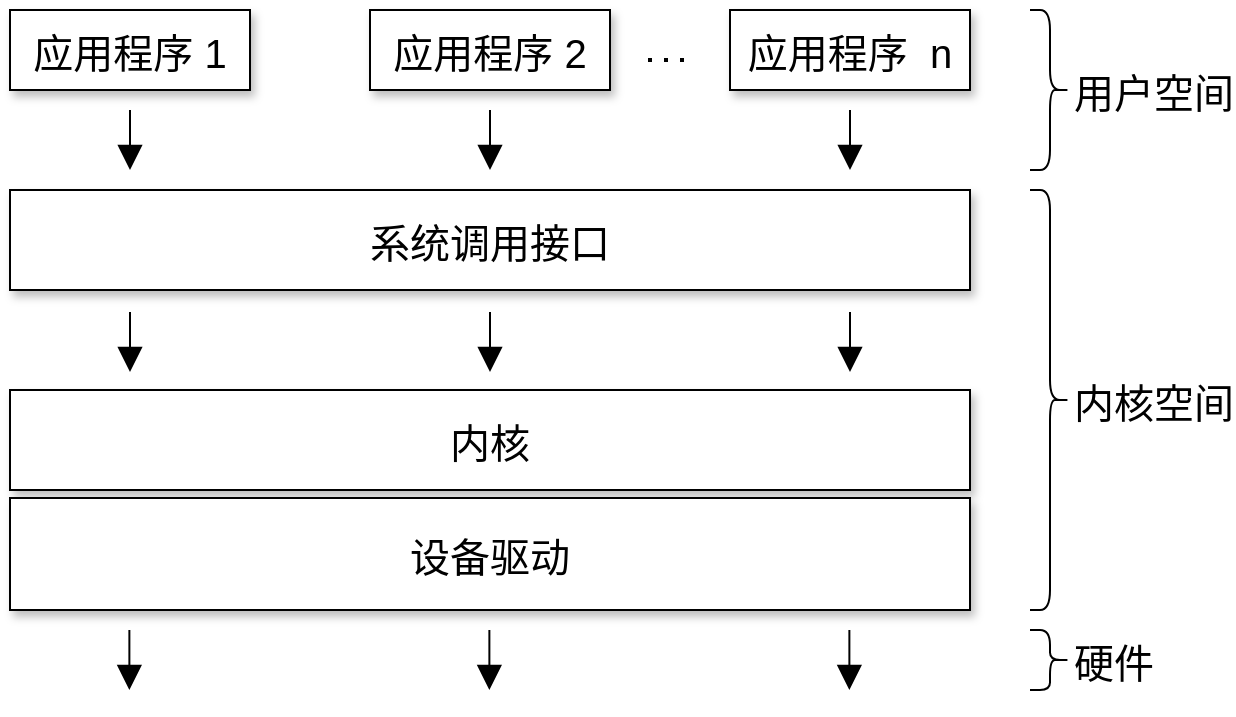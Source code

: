 <mxfile>
    <diagram id="M46k61l2o98OYsJfOXTd" name="Page-1">
        <mxGraphModel dx="1421" dy="580" grid="1" gridSize="10" guides="1" tooltips="1" connect="1" arrows="1" fold="1" page="1" pageScale="1" pageWidth="827" pageHeight="1169" math="0" shadow="0">
            <root>
                <mxCell id="0"/>
                <mxCell id="1" parent="0"/>
                <mxCell id="10" style="edgeStyle=none;html=1;fontSize=20;strokeWidth=1;endArrow=block;endFill=1;endSize=10;" parent="1" edge="1">
                    <mxGeometry relative="1" as="geometry">
                        <mxPoint x="190" y="180" as="sourcePoint"/>
                        <mxPoint x="190" y="210" as="targetPoint"/>
                    </mxGeometry>
                </mxCell>
                <mxCell id="2" value="应用程序 1" style="rounded=0;shadow=1;fontSize=20;" parent="1" vertex="1">
                    <mxGeometry x="130" y="130" width="120" height="40" as="geometry"/>
                </mxCell>
                <mxCell id="9" style="edgeStyle=none;html=1;fontSize=20;strokeWidth=1;endArrow=block;endFill=1;endSize=10;" parent="1" edge="1">
                    <mxGeometry relative="1" as="geometry">
                        <mxPoint x="370" y="180" as="sourcePoint"/>
                        <mxPoint x="370" y="210" as="targetPoint"/>
                    </mxGeometry>
                </mxCell>
                <mxCell id="3" value="应用程序 2" style="rounded=0;shadow=1;glass=0;fontSize=20;" parent="1" vertex="1">
                    <mxGeometry x="310" y="130" width="120" height="40" as="geometry"/>
                </mxCell>
                <mxCell id="11" style="edgeStyle=none;html=1;fontSize=20;strokeWidth=1;endArrow=block;endFill=1;endSize=10;" parent="1" edge="1">
                    <mxGeometry relative="1" as="geometry">
                        <mxPoint x="550" y="180" as="sourcePoint"/>
                        <mxPoint x="550" y="210" as="targetPoint"/>
                    </mxGeometry>
                </mxCell>
                <mxCell id="4" value="应用程序 &#9;n" style="rounded=0;shadow=1;glass=0;fontSize=20;" parent="1" vertex="1">
                    <mxGeometry x="490" y="130" width="120" height="40" as="geometry"/>
                </mxCell>
                <mxCell id="5" value="" style="endArrow=none;dashed=1;html=1;dashPattern=1 3;strokeWidth=2;fontSize=20;" parent="1" edge="1">
                    <mxGeometry width="50" height="50" relative="1" as="geometry">
                        <mxPoint x="449" y="155" as="sourcePoint"/>
                        <mxPoint x="469" y="155" as="targetPoint"/>
                    </mxGeometry>
                </mxCell>
                <mxCell id="6" value="系统调用接口" style="rounded=0;shadow=1;glass=0;fontSize=20;" parent="1" vertex="1">
                    <mxGeometry x="130" y="220" width="480" height="50" as="geometry"/>
                </mxCell>
                <mxCell id="13" value="内核" style="rounded=0;shadow=1;glass=0;sketch=0;fontSize=20;" parent="1" vertex="1">
                    <mxGeometry x="130" y="320" width="480" height="50" as="geometry"/>
                </mxCell>
                <mxCell id="14" value="设备驱动" style="rounded=0;shadow=1;glass=0;sketch=0;fontSize=20;" parent="1" vertex="1">
                    <mxGeometry x="130" y="374" width="480" height="56" as="geometry"/>
                </mxCell>
                <mxCell id="15" style="edgeStyle=none;html=1;fontSize=20;strokeWidth=1;endArrow=block;endFill=1;endSize=10;" parent="1" edge="1">
                    <mxGeometry relative="1" as="geometry">
                        <mxPoint x="190" y="281" as="sourcePoint"/>
                        <mxPoint x="190" y="311" as="targetPoint"/>
                    </mxGeometry>
                </mxCell>
                <mxCell id="16" style="edgeStyle=none;html=1;fontSize=20;strokeWidth=1;endArrow=block;endFill=1;endSize=10;" parent="1" edge="1">
                    <mxGeometry relative="1" as="geometry">
                        <mxPoint x="370" y="281" as="sourcePoint"/>
                        <mxPoint x="370" y="311" as="targetPoint"/>
                    </mxGeometry>
                </mxCell>
                <mxCell id="17" style="edgeStyle=none;html=1;fontSize=20;strokeWidth=1;endArrow=block;endFill=1;endSize=10;" parent="1" edge="1">
                    <mxGeometry relative="1" as="geometry">
                        <mxPoint x="550" y="281" as="sourcePoint"/>
                        <mxPoint x="550" y="311" as="targetPoint"/>
                    </mxGeometry>
                </mxCell>
                <mxCell id="18" style="edgeStyle=none;html=1;fontSize=20;strokeWidth=1;endArrow=block;endFill=1;endSize=10;" parent="1" edge="1">
                    <mxGeometry relative="1" as="geometry">
                        <mxPoint x="189.69" y="440" as="sourcePoint"/>
                        <mxPoint x="189.69" y="470" as="targetPoint"/>
                    </mxGeometry>
                </mxCell>
                <mxCell id="19" style="edgeStyle=none;html=1;fontSize=20;strokeWidth=1;endArrow=block;endFill=1;endSize=10;" parent="1" edge="1">
                    <mxGeometry relative="1" as="geometry">
                        <mxPoint x="369.69" y="440" as="sourcePoint"/>
                        <mxPoint x="369.69" y="470" as="targetPoint"/>
                    </mxGeometry>
                </mxCell>
                <mxCell id="20" style="edgeStyle=none;html=1;fontSize=20;strokeWidth=1;endArrow=block;endFill=1;endSize=10;" parent="1" edge="1">
                    <mxGeometry relative="1" as="geometry">
                        <mxPoint x="549.69" y="440" as="sourcePoint"/>
                        <mxPoint x="549.69" y="470" as="targetPoint"/>
                    </mxGeometry>
                </mxCell>
                <mxCell id="21" value="用户空间" style="shape=curlyBracket;rounded=1;flipH=1;labelPosition=right;verticalLabelPosition=middle;align=left;verticalAlign=middle;shadow=0;glass=0;sketch=0;fontSize=20;" parent="1" vertex="1">
                    <mxGeometry x="640" y="130" width="20" height="80" as="geometry"/>
                </mxCell>
                <mxCell id="23" value="内核空间" style="shape=curlyBracket;rounded=1;flipH=1;labelPosition=right;verticalLabelPosition=middle;align=left;verticalAlign=middle;shadow=0;glass=0;sketch=0;fontSize=20;" parent="1" vertex="1">
                    <mxGeometry x="640" y="220" width="20" height="210" as="geometry"/>
                </mxCell>
                <mxCell id="24" value="硬件" style="shape=curlyBracket;rounded=1;flipH=1;labelPosition=right;verticalLabelPosition=middle;align=left;verticalAlign=middle;shadow=0;glass=0;sketch=0;fontSize=20;" parent="1" vertex="1">
                    <mxGeometry x="640" y="440" width="20" height="30" as="geometry"/>
                </mxCell>
            </root>
        </mxGraphModel>
    </diagram>
</mxfile>